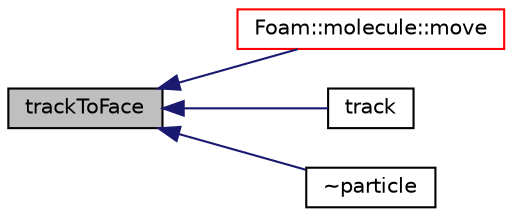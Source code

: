 digraph "trackToFace"
{
  bgcolor="transparent";
  edge [fontname="Helvetica",fontsize="10",labelfontname="Helvetica",labelfontsize="10"];
  node [fontname="Helvetica",fontsize="10",shape=record];
  rankdir="LR";
  Node4313 [label="trackToFace",height=0.2,width=0.4,color="black", fillcolor="grey75", style="filled", fontcolor="black"];
  Node4313 -> Node4314 [dir="back",color="midnightblue",fontsize="10",style="solid",fontname="Helvetica"];
  Node4314 [label="Foam::molecule::move",height=0.2,width=0.4,color="red",URL="$a25521.html#ab2af4f225a9c3e9d8789961151f121ac"];
  Node4313 -> Node4316 [dir="back",color="midnightblue",fontsize="10",style="solid",fontname="Helvetica"];
  Node4316 [label="track",height=0.2,width=0.4,color="black",URL="$a24721.html#a6156db5ccfbd3e8a93b759ee2d0ba9ae"];
  Node4313 -> Node4317 [dir="back",color="midnightblue",fontsize="10",style="solid",fontname="Helvetica"];
  Node4317 [label="~particle",height=0.2,width=0.4,color="black",URL="$a24721.html#a21cc76910d09c0550f6ce9f2ed3b2f52",tooltip="Destructor. "];
}
